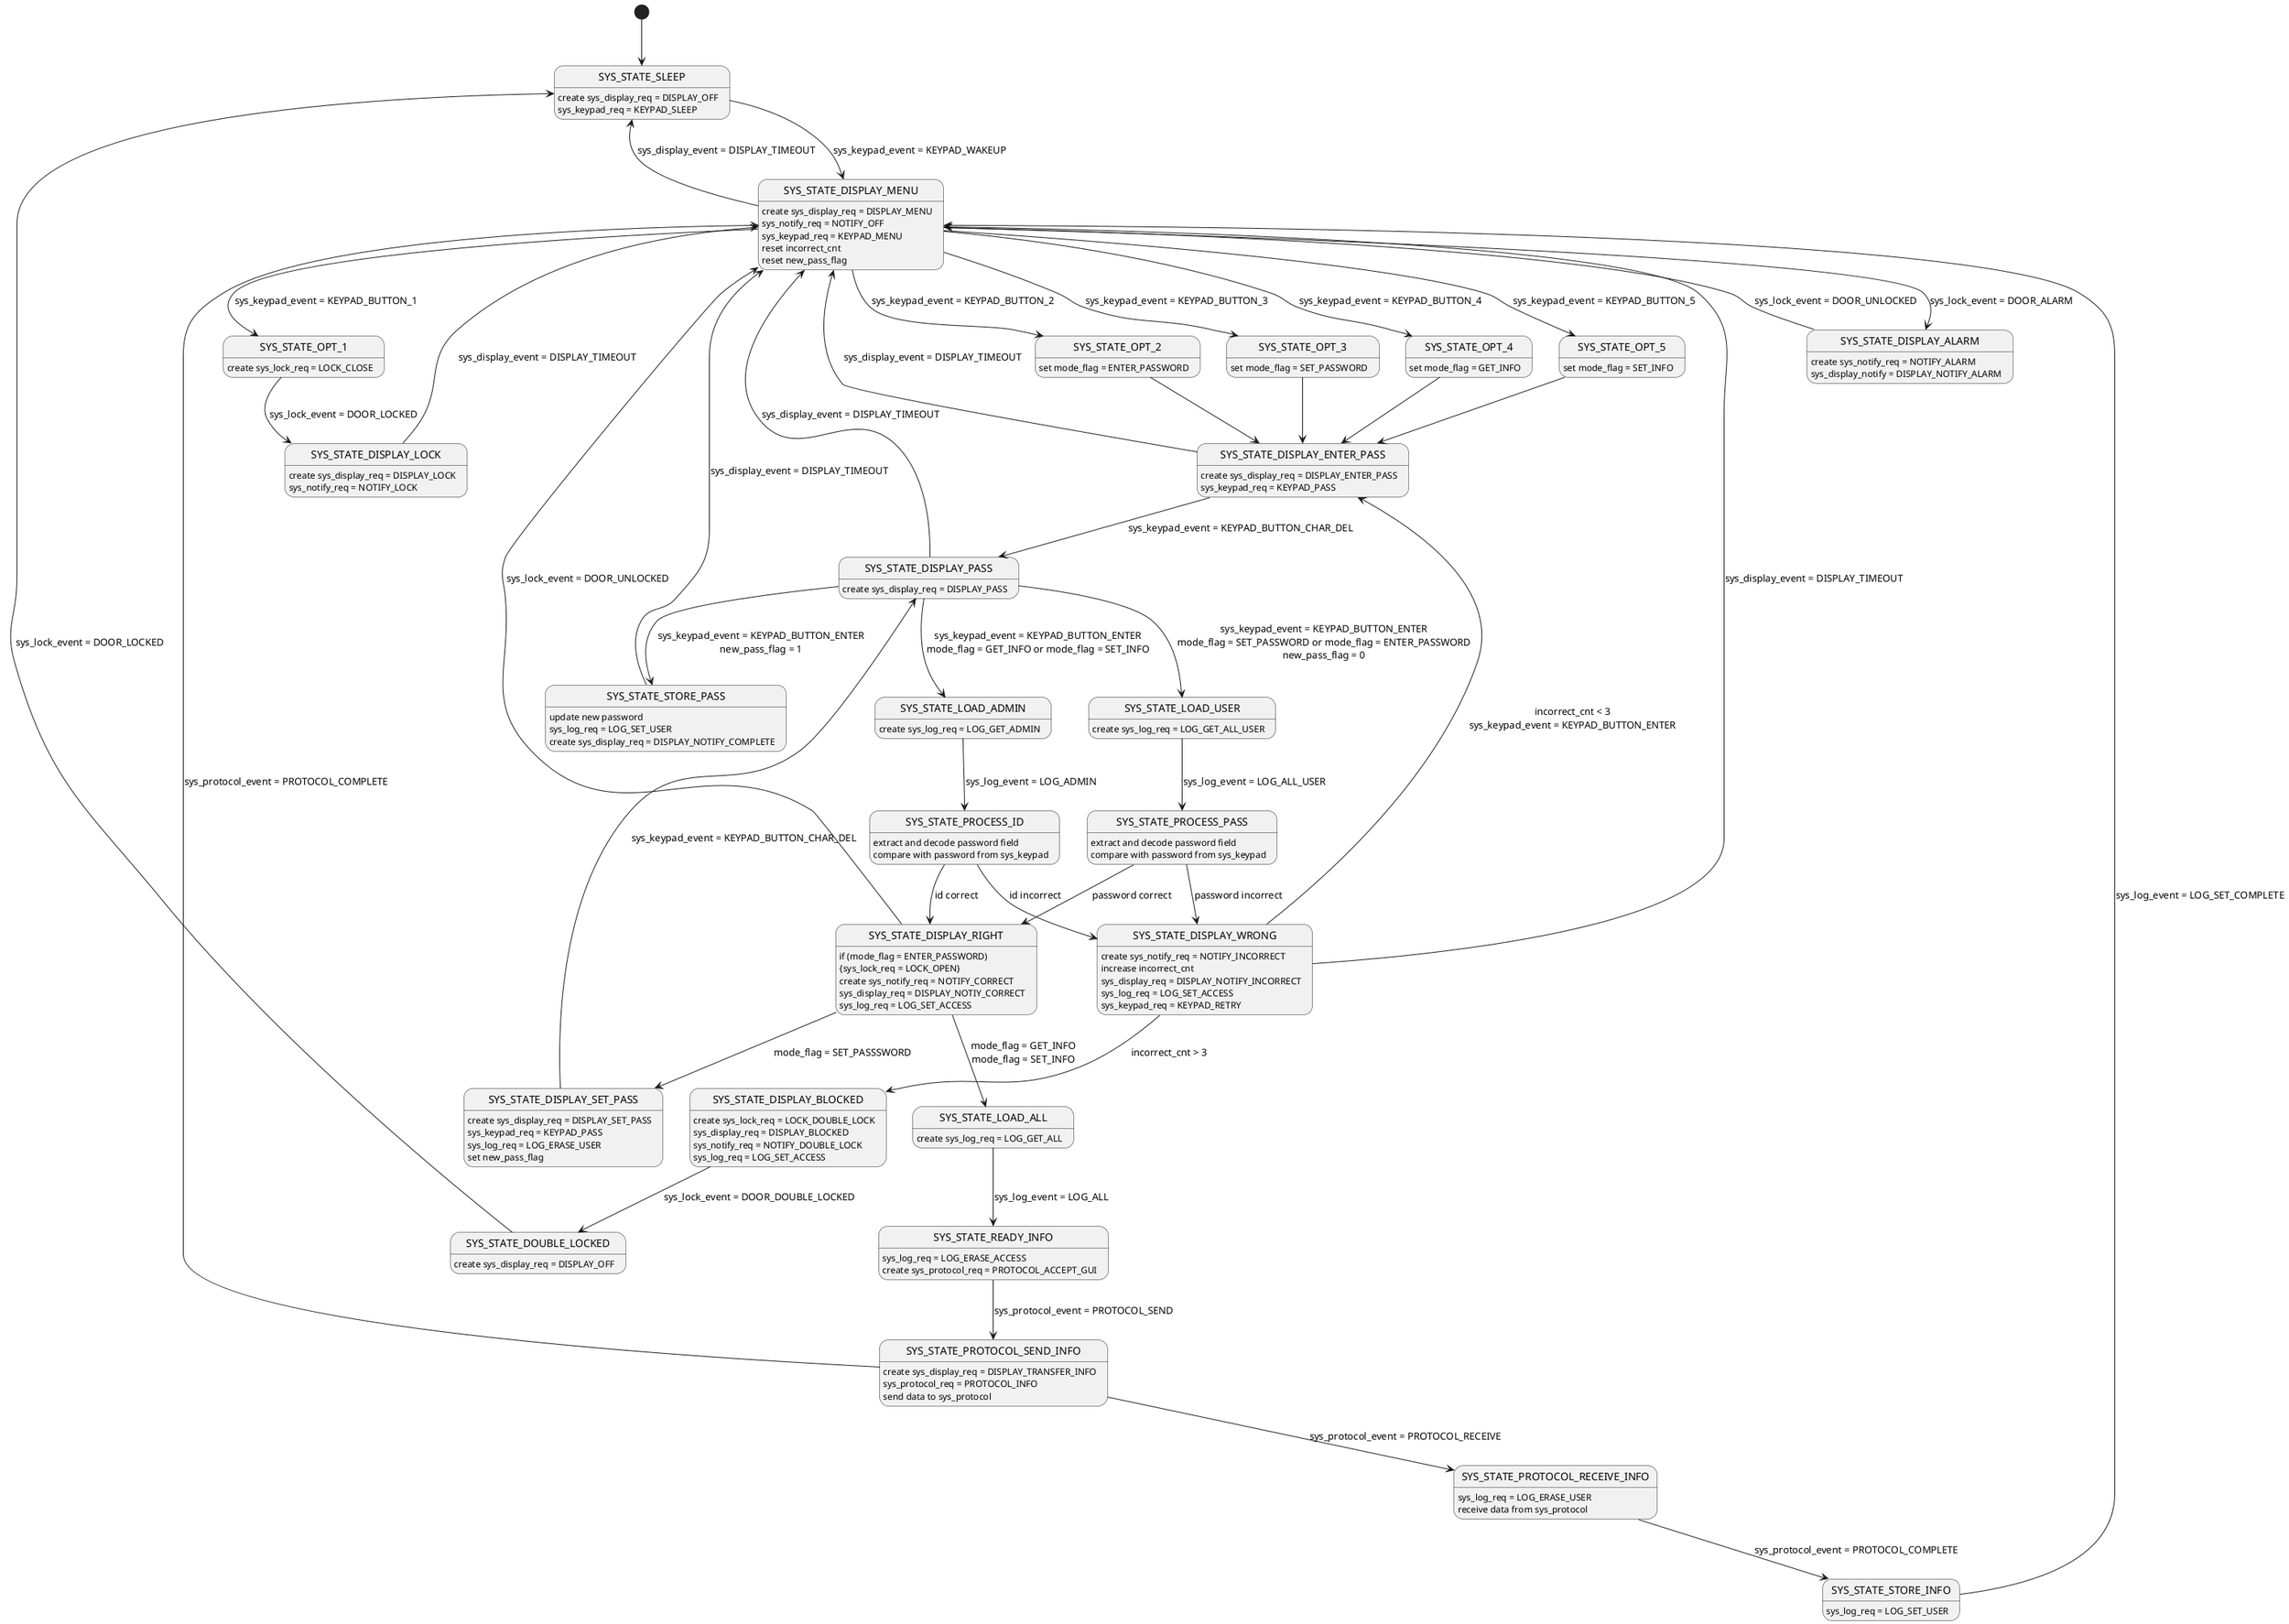 @startuml sys_manager
hide empty description

[*] --> SYS_STATE_SLEEP
SYS_STATE_SLEEP --> SYS_STATE_DISPLAY_MENU : sys_keypad_event = KEYPAD_WAKEUP
SYS_STATE_DISPLAY_MENU --> SYS_STATE_SLEEP : sys_display_event = DISPLAY_TIMEOUT
SYS_STATE_DISPLAY_MENU --> SYS_STATE_OPT_1 : sys_keypad_event = KEYPAD_BUTTON_1
SYS_STATE_DISPLAY_MENU --> SYS_STATE_OPT_2 : sys_keypad_event = KEYPAD_BUTTON_2
SYS_STATE_DISPLAY_MENU --> SYS_STATE_OPT_3 : sys_keypad_event = KEYPAD_BUTTON_3
SYS_STATE_DISPLAY_MENU --> SYS_STATE_OPT_4 : sys_keypad_event = KEYPAD_BUTTON_4
SYS_STATE_DISPLAY_MENU --> SYS_STATE_OPT_5 : sys_keypad_event = KEYPAD_BUTTON_5
SYS_STATE_OPT_1 --> SYS_STATE_DISPLAY_LOCK : sys_lock_event = DOOR_LOCKED
SYS_STATE_DISPLAY_LOCK --> SYS_STATE_DISPLAY_MENU : sys_display_event = DISPLAY_TIMEOUT
SYS_STATE_OPT_2 --> SYS_STATE_DISPLAY_ENTER_PASS
SYS_STATE_OPT_3 --> SYS_STATE_DISPLAY_ENTER_PASS 
SYS_STATE_OPT_4 --> SYS_STATE_DISPLAY_ENTER_PASS
SYS_STATE_OPT_5 --> SYS_STATE_DISPLAY_ENTER_PASS
SYS_STATE_DISPLAY_ENTER_PASS --> SYS_STATE_DISPLAY_PASS: sys_keypad_event = KEYPAD_BUTTON_CHAR_DEL
SYS_STATE_DISPLAY_ENTER_PASS --> SYS_STATE_DISPLAY_MENU : sys_display_event = DISPLAY_TIMEOUT
SYS_STATE_DISPLAY_PASS --> SYS_STATE_DISPLAY_MENU : sys_display_event = DISPLAY_TIMEOUT
SYS_STATE_DISPLAY_PASS --> SYS_STATE_LOAD_USER : sys_keypad_event = KEYPAD_BUTTON_ENTER\nmode_flag = SET_PASSWORD or mode_flag = ENTER_PASSWORD\nnew_pass_flag = 0
SYS_STATE_LOAD_USER --> SYS_STATE_PROCESS_PASS : sys_log_event = LOG_ALL_USER
SYS_STATE_DISPLAY_PASS --> SYS_STATE_LOAD_ADMIN : sys_keypad_event = KEYPAD_BUTTON_ENTER\nmode_flag = GET_INFO or mode_flag = SET_INFO
SYS_STATE_LOAD_ADMIN --> SYS_STATE_PROCESS_ID : sys_log_event = LOG_ADMIN
SYS_STATE_PROCESS_ID --> SYS_STATE_DISPLAY_RIGHT : id correct
SYS_STATE_PROCESS_PASS --> SYS_STATE_DISPLAY_RIGHT : password correct
SYS_STATE_DISPLAY_RIGHT --> SYS_STATE_DISPLAY_MENU : sys_lock_event = DOOR_UNLOCKED
SYS_STATE_DISPLAY_MENU --> SYS_STATE_DISPLAY_ALARM : sys_lock_event = DOOR_ALARM
SYS_STATE_DISPLAY_ALARM --> SYS_STATE_DISPLAY_MENU : sys_lock_event = DOOR_UNLOCKED

SYS_STATE_PROCESS_PASS --> SYS_STATE_DISPLAY_WRONG : password incorrect
SYS_STATE_PROCESS_ID --> SYS_STATE_DISPLAY_WRONG : id incorrect
SYS_STATE_DISPLAY_WRONG --> SYS_STATE_DISPLAY_ENTER_PASS : incorrect_cnt < 3\nsys_keypad_event = KEYPAD_BUTTON_ENTER
SYS_STATE_DISPLAY_WRONG --> SYS_STATE_DISPLAY_BLOCKED : incorrect_cnt > 3
SYS_STATE_DISPLAY_WRONG --> SYS_STATE_DISPLAY_MENU : sys_display_event = DISPLAY_TIMEOUT
SYS_STATE_DISPLAY_BLOCKED --> SYS_STATE_DOUBLE_LOCKED : sys_lock_event = DOOR_DOUBLE_LOCKED
SYS_STATE_DOUBLE_LOCKED --> SYS_STATE_SLEEP : sys_lock_event = DOOR_LOCKED

SYS_STATE_DISPLAY_RIGHT --> SYS_STATE_DISPLAY_SET_PASS: mode_flag = SET_PASSSWORD
SYS_STATE_DISPLAY_SET_PASS --> SYS_STATE_DISPLAY_PASS : sys_keypad_event = KEYPAD_BUTTON_CHAR_DEL
SYS_STATE_DISPLAY_PASS --> SYS_STATE_STORE_PASS : sys_keypad_event = KEYPAD_BUTTON_ENTER\nnew_pass_flag = 1
SYS_STATE_STORE_PASS --> SYS_STATE_DISPLAY_MENU : sys_display_event = DISPLAY_TIMEOUT

SYS_STATE_DISPLAY_RIGHT --> SYS_STATE_LOAD_ALL: mode_flag = GET_INFO\nmode_flag = SET_INFO
SYS_STATE_LOAD_ALL --> SYS_STATE_READY_INFO : sys_log_event = LOG_ALL
SYS_STATE_READY_INFO --> SYS_STATE_PROTOCOL_SEND_INFO : sys_protocol_event = PROTOCOL_SEND
SYS_STATE_PROTOCOL_SEND_INFO --> SYS_STATE_DISPLAY_MENU : sys_protocol_event = PROTOCOL_COMPLETE
SYS_STATE_PROTOCOL_SEND_INFO --> SYS_STATE_PROTOCOL_RECEIVE_INFO : sys_protocol_event = PROTOCOL_RECEIVE
SYS_STATE_PROTOCOL_RECEIVE_INFO --> SYS_STATE_STORE_INFO : sys_protocol_event = PROTOCOL_COMPLETE
SYS_STATE_STORE_INFO --> SYS_STATE_DISPLAY_MENU : sys_log_event = LOG_SET_COMPLETE

SYS_STATE_STORE_INFO : sys_log_req = LOG_SET_USER
SYS_STATE_PROTOCOL_RECEIVE_INFO : sys_log_req = LOG_ERASE_USER\nreceive data from sys_protocol
SYS_STATE_PROTOCOL_SEND_INFO : create sys_display_req = DISPLAY_TRANSFER_INFO\nsys_protocol_req = PROTOCOL_INFO\nsend data to sys_protocol
SYS_STATE_READY_INFO: sys_log_req = LOG_ERASE_ACCESS\ncreate sys_protocol_req = PROTOCOL_ACCEPT_GUI
SYS_STATE_LOAD_ALL : create sys_log_req = LOG_GET_ALL
SYS_STATE_STORE_PASS : update new password\nsys_log_req = LOG_SET_USER\ncreate sys_display_req = DISPLAY_NOTIFY_COMPLETE
SYS_STATE_DISPLAY_SET_PASS : create sys_display_req = DISPLAY_SET_PASS\nsys_keypad_req = KEYPAD_PASS\nsys_log_req = LOG_ERASE_USER\nset new_pass_flag
SYS_STATE_DOUBLE_LOCKED : create sys_display_req = DISPLAY_OFF
SYS_STATE_DISPLAY_BLOCKED : create sys_lock_req = LOCK_DOUBLE_LOCK\nsys_display_req = DISPLAY_BLOCKED\nsys_notify_req = NOTIFY_DOUBLE_LOCK\nsys_log_req = LOG_SET_ACCESS
SYS_STATE_DISPLAY_ALARM : create sys_notify_req = NOTIFY_ALARM\nsys_display_notify = DISPLAY_NOTIFY_ALARM
SYS_STATE_DISPLAY_WRONG : create sys_notify_req = NOTIFY_INCORRECT\nincrease incorrect_cnt\nsys_display_req = DISPLAY_NOTIFY_INCORRECT\nsys_log_req = LOG_SET_ACCESS\nsys_keypad_req = KEYPAD_RETRY
SYS_STATE_DISPLAY_RIGHT : if (mode_flag = ENTER_PASSWORD)\n{sys_lock_req = LOCK_OPEN}\ncreate sys_notify_req = NOTIFY_CORRECT\nsys_display_req = DISPLAY_NOTIY_CORRECT\nsys_log_req = LOG_SET_ACCESS
SYS_STATE_PROCESS_ID : extract and decode password field\ncompare with password from sys_keypad
SYS_STATE_PROCESS_PASS : extract and decode password field\ncompare with password from sys_keypad
SYS_STATE_LOAD_ADMIN : create sys_log_req = LOG_GET_ADMIN
SYS_STATE_LOAD_USER :create sys_log_req = LOG_GET_ALL_USER
SYS_STATE_DISPLAY_PASS : create sys_display_req = DISPLAY_PASS
SYS_STATE_DISPLAY_ENTER_PASS : create sys_display_req = DISPLAY_ENTER_PASS\nsys_keypad_req = KEYPAD_PASS
SYS_STATE_OPT_5 : set mode_flag = SET_INFO
SYS_STATE_OPT_4 : set mode_flag = GET_INFO
SYS_STATE_OPT_3 : set mode_flag = SET_PASSWORD
SYS_STATE_OPT_2 : set mode_flag = ENTER_PASSWORD
SYS_STATE_DISPLAY_LOCK : create sys_display_req = DISPLAY_LOCK\nsys_notify_req = NOTIFY_LOCK
SYS_STATE_OPT_1 : create sys_lock_req = LOCK_CLOSE
SYS_STATE_DISPLAY_MENU : create sys_display_req = DISPLAY_MENU\nsys_notify_req = NOTIFY_OFF\nsys_keypad_req = KEYPAD_MENU\nreset incorrect_cnt\nreset new_pass_flag
SYS_STATE_SLEEP : create sys_display_req = DISPLAY_OFF\nsys_keypad_req = KEYPAD_SLEEP
@enduml